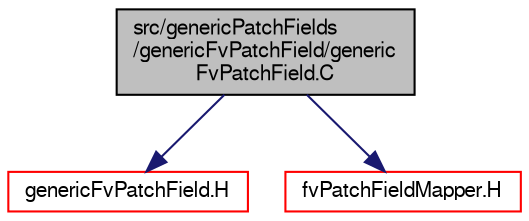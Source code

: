 digraph "src/genericPatchFields/genericFvPatchField/genericFvPatchField.C"
{
  bgcolor="transparent";
  edge [fontname="FreeSans",fontsize="10",labelfontname="FreeSans",labelfontsize="10"];
  node [fontname="FreeSans",fontsize="10",shape=record];
  Node0 [label="src/genericPatchFields\l/genericFvPatchField/generic\lFvPatchField.C",height=0.2,width=0.4,color="black", fillcolor="grey75", style="filled", fontcolor="black"];
  Node0 -> Node1 [color="midnightblue",fontsize="10",style="solid",fontname="FreeSans"];
  Node1 [label="genericFvPatchField.H",height=0.2,width=0.4,color="red",URL="$a04823.html"];
  Node0 -> Node190 [color="midnightblue",fontsize="10",style="solid",fontname="FreeSans"];
  Node190 [label="fvPatchFieldMapper.H",height=0.2,width=0.4,color="red",URL="$a02468.html"];
}
